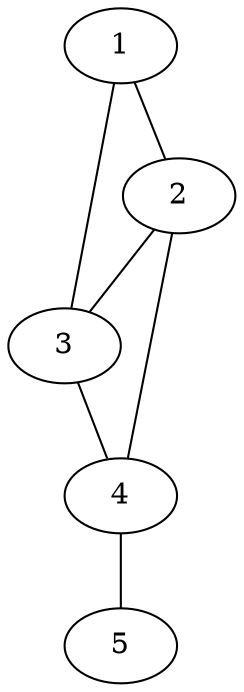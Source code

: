 strict graph G{
optimal=11
1 [weight=3];
2 [weight=4];
3 [weight=2];
4 [weight=2];
5 [weight=7];
1--2;
1--3;
2--3;
2--4;
3--4;
4--5;
}